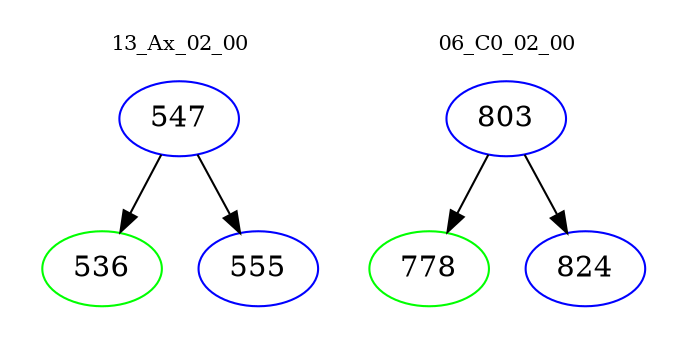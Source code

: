 digraph{
subgraph cluster_0 {
color = white
label = "13_Ax_02_00";
fontsize=10;
T0_547 [label="547", color="blue"]
T0_547 -> T0_536 [color="black"]
T0_536 [label="536", color="green"]
T0_547 -> T0_555 [color="black"]
T0_555 [label="555", color="blue"]
}
subgraph cluster_1 {
color = white
label = "06_C0_02_00";
fontsize=10;
T1_803 [label="803", color="blue"]
T1_803 -> T1_778 [color="black"]
T1_778 [label="778", color="green"]
T1_803 -> T1_824 [color="black"]
T1_824 [label="824", color="blue"]
}
}
